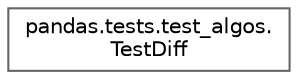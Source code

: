 digraph "Graphical Class Hierarchy"
{
 // LATEX_PDF_SIZE
  bgcolor="transparent";
  edge [fontname=Helvetica,fontsize=10,labelfontname=Helvetica,labelfontsize=10];
  node [fontname=Helvetica,fontsize=10,shape=box,height=0.2,width=0.4];
  rankdir="LR";
  Node0 [id="Node000000",label="pandas.tests.test_algos.\lTestDiff",height=0.2,width=0.4,color="grey40", fillcolor="white", style="filled",URL="$dd/dd9/classpandas_1_1tests_1_1test__algos_1_1TestDiff.html",tooltip=" "];
}
